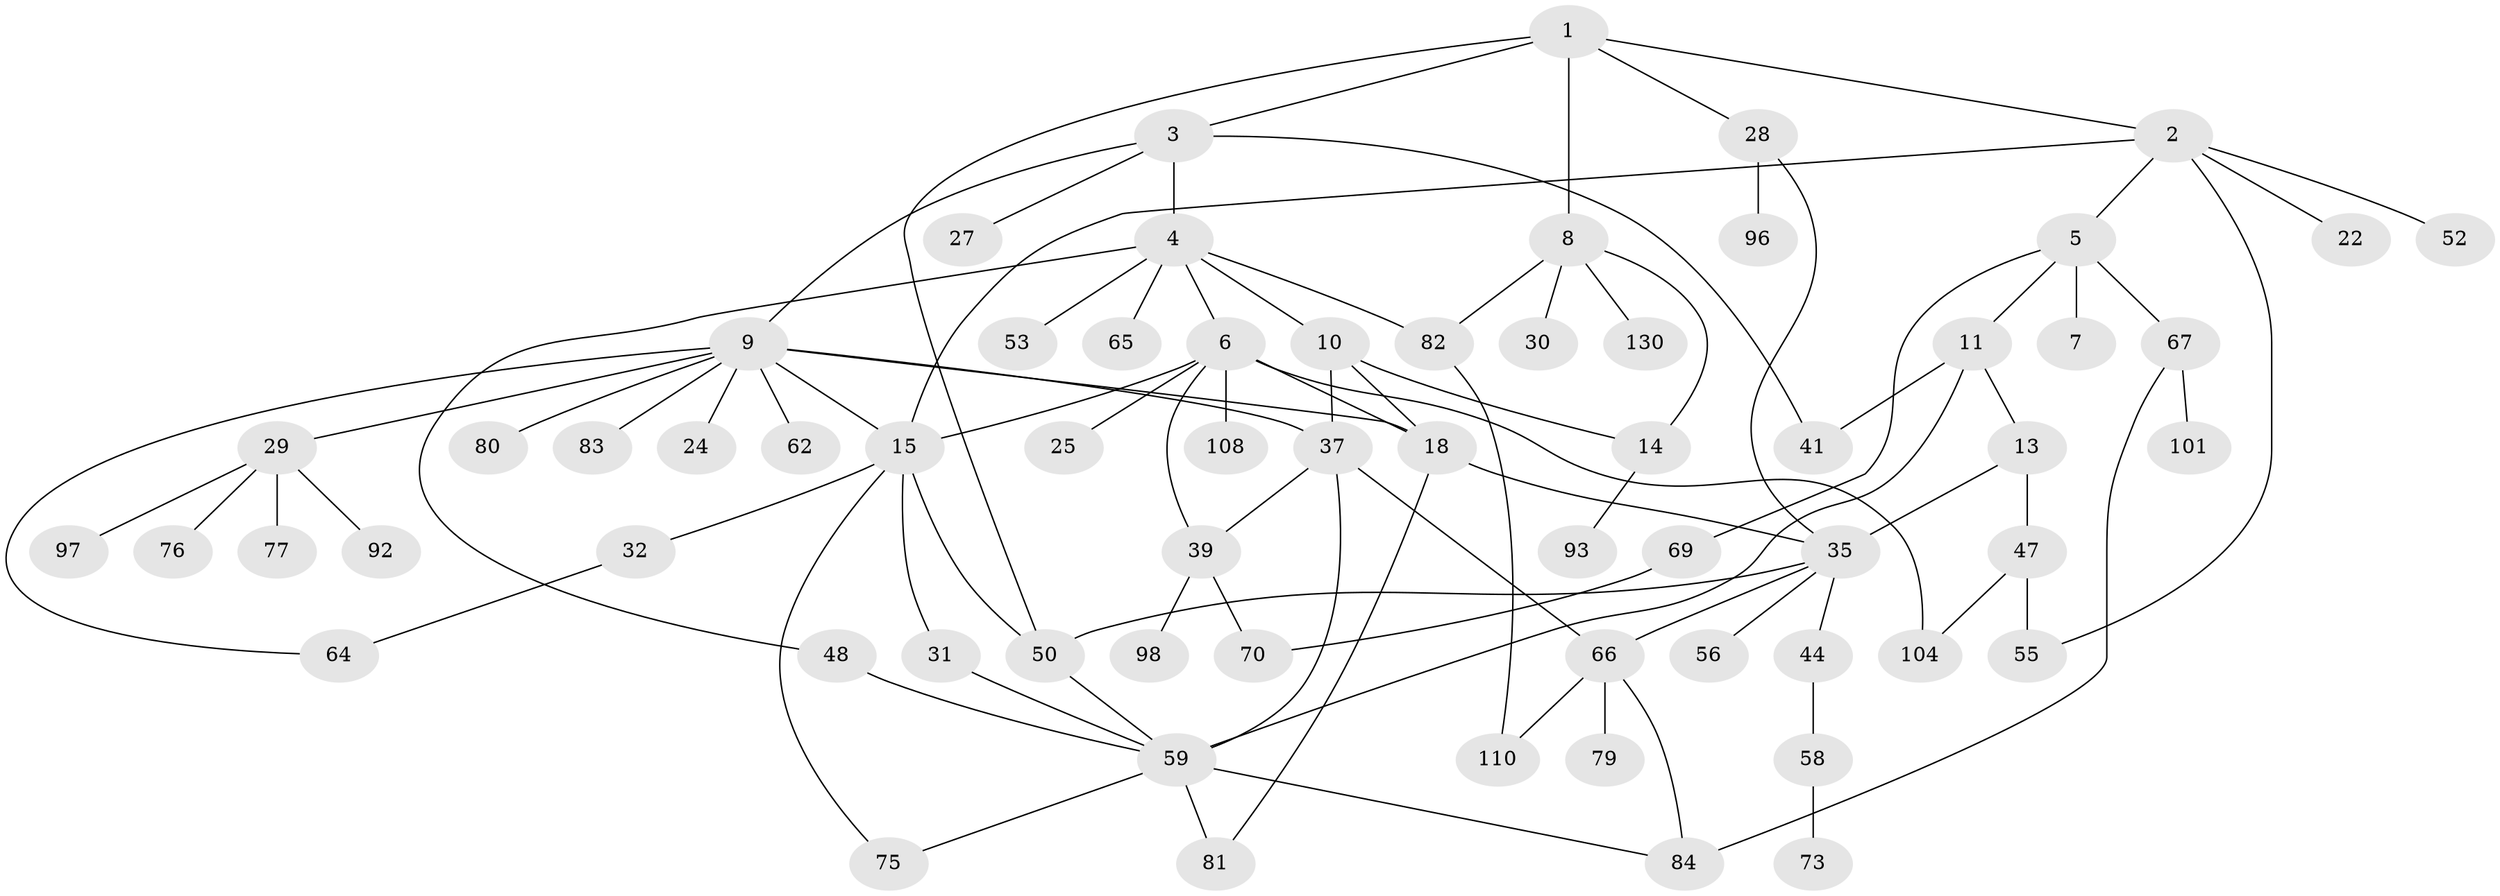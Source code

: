 // original degree distribution, {6: 0.038461538461538464, 5: 0.06923076923076923, 1: 0.33076923076923076, 4: 0.1076923076923077, 2: 0.3, 3: 0.15384615384615385}
// Generated by graph-tools (version 1.1) at 2025/17/03/04/25 18:17:14]
// undirected, 65 vertices, 91 edges
graph export_dot {
graph [start="1"]
  node [color=gray90,style=filled];
  1 [super="+20"];
  2;
  3;
  4 [super="+16"];
  5;
  6 [super="+12+21"];
  7;
  8 [super="+87"];
  9 [super="+19+78+23"];
  10;
  11 [super="+57"];
  13 [super="+45"];
  14 [super="+72+102"];
  15 [super="+17"];
  18 [super="+34"];
  22 [super="+42"];
  24 [super="+114"];
  25;
  27;
  28 [super="+94+91"];
  29 [super="+46+40"];
  30;
  31 [super="+33"];
  32 [super="+49+111"];
  35 [super="+43"];
  37 [super="+38"];
  39 [super="+60"];
  41;
  44;
  47 [super="+86"];
  48;
  50 [super="+51"];
  52;
  53;
  55;
  56 [super="+121"];
  58;
  59 [super="+71+126"];
  62;
  64;
  65 [super="+129"];
  66 [super="+68"];
  67;
  69 [super="+103"];
  70 [super="+99"];
  73;
  75;
  76 [super="+89"];
  77 [super="+122"];
  79 [super="+106"];
  80;
  81;
  82 [super="+85"];
  83;
  84 [super="+113"];
  92;
  93;
  96;
  97;
  98 [super="+127"];
  101 [super="+107"];
  104;
  108;
  110;
  130;
  1 -- 2;
  1 -- 3;
  1 -- 8;
  1 -- 28;
  1 -- 50;
  2 -- 5;
  2 -- 15;
  2 -- 22;
  2 -- 52;
  2 -- 55;
  3 -- 4;
  3 -- 9;
  3 -- 27;
  3 -- 41;
  4 -- 6;
  4 -- 10;
  4 -- 53;
  4 -- 82;
  4 -- 48;
  4 -- 65;
  5 -- 7;
  5 -- 11;
  5 -- 67;
  5 -- 69;
  6 -- 25;
  6 -- 108;
  6 -- 18;
  6 -- 39;
  6 -- 104;
  6 -- 15;
  8 -- 30;
  8 -- 130;
  8 -- 82;
  8 -- 14;
  9 -- 80;
  9 -- 83;
  9 -- 24;
  9 -- 29;
  9 -- 18;
  9 -- 15;
  9 -- 64;
  9 -- 62;
  9 -- 37;
  10 -- 14;
  10 -- 18;
  10 -- 37;
  11 -- 13;
  11 -- 41;
  11 -- 59;
  13 -- 35;
  13 -- 47;
  14 -- 93;
  15 -- 32;
  15 -- 75;
  15 -- 31;
  15 -- 50;
  18 -- 81;
  18 -- 35;
  28 -- 35;
  28 -- 96;
  29 -- 97;
  29 -- 76;
  29 -- 92;
  29 -- 77;
  31 -- 59;
  32 -- 64;
  35 -- 50;
  35 -- 66;
  35 -- 56;
  35 -- 44;
  37 -- 66;
  37 -- 39;
  37 -- 59;
  39 -- 98;
  39 -- 70;
  44 -- 58;
  47 -- 104;
  47 -- 55;
  48 -- 59;
  50 -- 59;
  58 -- 73;
  59 -- 84;
  59 -- 81;
  59 -- 75;
  66 -- 84;
  66 -- 110;
  66 -- 79;
  67 -- 101;
  67 -- 84;
  69 -- 70;
  82 -- 110;
}
